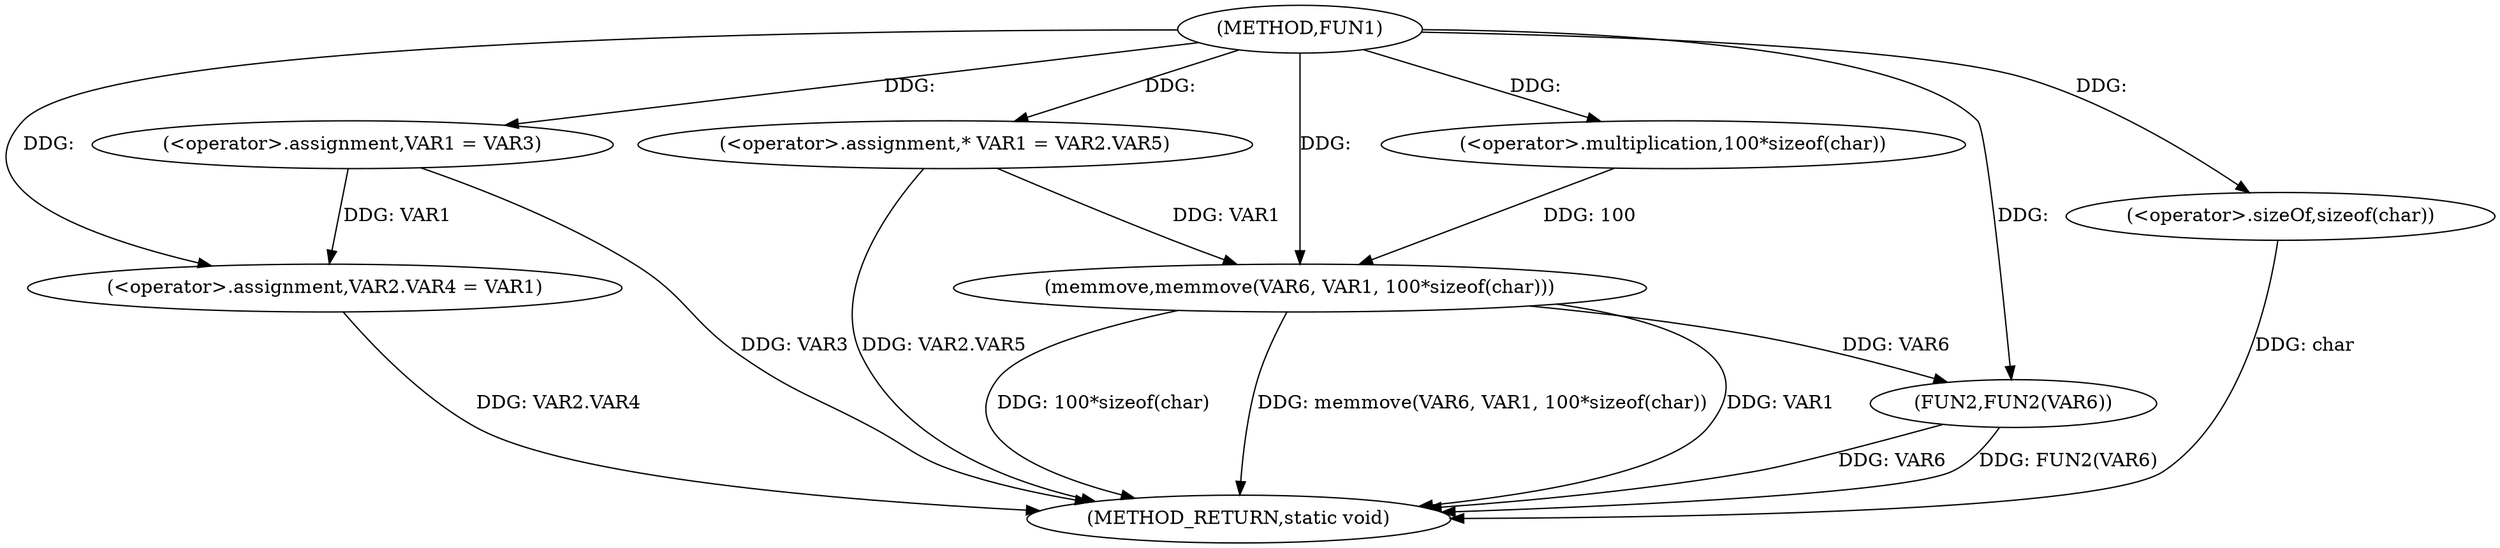 digraph FUN1 {  
"1000100" [label = "(METHOD,FUN1)" ]
"1000131" [label = "(METHOD_RETURN,static void)" ]
"1000105" [label = "(<operator>.assignment,VAR1 = VAR3)" ]
"1000108" [label = "(<operator>.assignment,VAR2.VAR4 = VAR1)" ]
"1000115" [label = "(<operator>.assignment,* VAR1 = VAR2.VAR5)" ]
"1000122" [label = "(memmove,memmove(VAR6, VAR1, 100*sizeof(char)))" ]
"1000125" [label = "(<operator>.multiplication,100*sizeof(char))" ]
"1000127" [label = "(<operator>.sizeOf,sizeof(char))" ]
"1000129" [label = "(FUN2,FUN2(VAR6))" ]
  "1000115" -> "1000131"  [ label = "DDG: VAR2.VAR5"] 
  "1000129" -> "1000131"  [ label = "DDG: VAR6"] 
  "1000122" -> "1000131"  [ label = "DDG: 100*sizeof(char)"] 
  "1000105" -> "1000131"  [ label = "DDG: VAR3"] 
  "1000129" -> "1000131"  [ label = "DDG: FUN2(VAR6)"] 
  "1000122" -> "1000131"  [ label = "DDG: memmove(VAR6, VAR1, 100*sizeof(char))"] 
  "1000127" -> "1000131"  [ label = "DDG: char"] 
  "1000108" -> "1000131"  [ label = "DDG: VAR2.VAR4"] 
  "1000122" -> "1000131"  [ label = "DDG: VAR1"] 
  "1000100" -> "1000105"  [ label = "DDG: "] 
  "1000105" -> "1000108"  [ label = "DDG: VAR1"] 
  "1000100" -> "1000108"  [ label = "DDG: "] 
  "1000100" -> "1000115"  [ label = "DDG: "] 
  "1000100" -> "1000122"  [ label = "DDG: "] 
  "1000115" -> "1000122"  [ label = "DDG: VAR1"] 
  "1000125" -> "1000122"  [ label = "DDG: 100"] 
  "1000100" -> "1000125"  [ label = "DDG: "] 
  "1000100" -> "1000127"  [ label = "DDG: "] 
  "1000122" -> "1000129"  [ label = "DDG: VAR6"] 
  "1000100" -> "1000129"  [ label = "DDG: "] 
}
